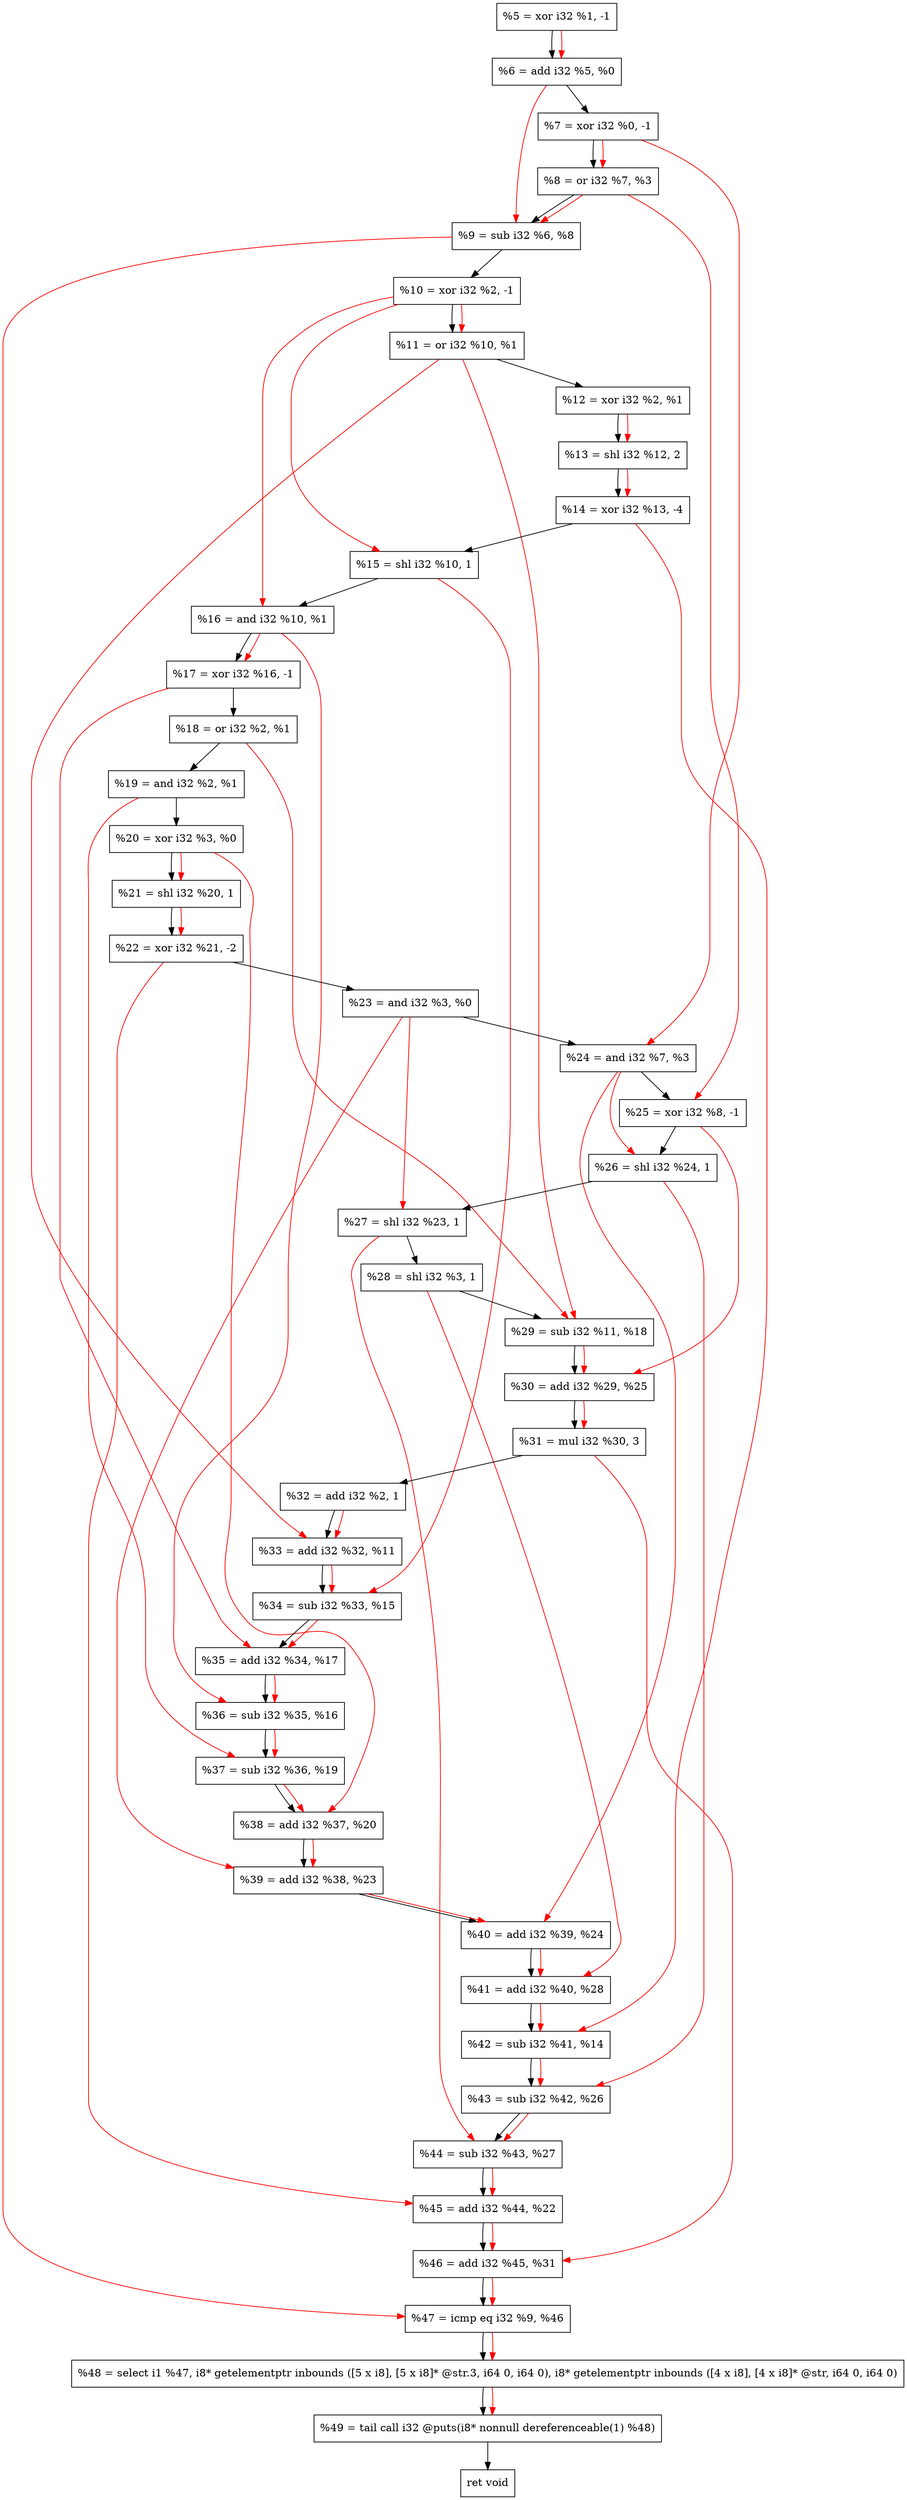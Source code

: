 digraph "DFG for'crackme' function" {
	Node0x22711b0[shape=record, label="  %5 = xor i32 %1, -1"];
	Node0x2271220[shape=record, label="  %6 = add i32 %5, %0"];
	Node0x2271290[shape=record, label="  %7 = xor i32 %0, -1"];
	Node0x2271300[shape=record, label="  %8 = or i32 %7, %3"];
	Node0x2271370[shape=record, label="  %9 = sub i32 %6, %8"];
	Node0x22713e0[shape=record, label="  %10 = xor i32 %2, -1"];
	Node0x2271450[shape=record, label="  %11 = or i32 %10, %1"];
	Node0x22714c0[shape=record, label="  %12 = xor i32 %2, %1"];
	Node0x2271560[shape=record, label="  %13 = shl i32 %12, 2"];
	Node0x2271600[shape=record, label="  %14 = xor i32 %13, -4"];
	Node0x22716a0[shape=record, label="  %15 = shl i32 %10, 1"];
	Node0x2271710[shape=record, label="  %16 = and i32 %10, %1"];
	Node0x2271780[shape=record, label="  %17 = xor i32 %16, -1"];
	Node0x22717f0[shape=record, label="  %18 = or i32 %2, %1"];
	Node0x2271860[shape=record, label="  %19 = and i32 %2, %1"];
	Node0x22718d0[shape=record, label="  %20 = xor i32 %3, %0"];
	Node0x2271940[shape=record, label="  %21 = shl i32 %20, 1"];
	Node0x22719e0[shape=record, label="  %22 = xor i32 %21, -2"];
	Node0x2271a50[shape=record, label="  %23 = and i32 %3, %0"];
	Node0x2271ac0[shape=record, label="  %24 = and i32 %7, %3"];
	Node0x2271b30[shape=record, label="  %25 = xor i32 %8, -1"];
	Node0x2271ba0[shape=record, label="  %26 = shl i32 %24, 1"];
	Node0x2271c10[shape=record, label="  %27 = shl i32 %23, 1"];
	Node0x2271c80[shape=record, label="  %28 = shl i32 %3, 1"];
	Node0x2271cf0[shape=record, label="  %29 = sub i32 %11, %18"];
	Node0x2271d60[shape=record, label="  %30 = add i32 %29, %25"];
	Node0x2271e00[shape=record, label="  %31 = mul i32 %30, 3"];
	Node0x2271e70[shape=record, label="  %32 = add i32 %2, 1"];
	Node0x22720f0[shape=record, label="  %33 = add i32 %32, %11"];
	Node0x2272160[shape=record, label="  %34 = sub i32 %33, %15"];
	Node0x22721d0[shape=record, label="  %35 = add i32 %34, %17"];
	Node0x2272240[shape=record, label="  %36 = sub i32 %35, %16"];
	Node0x22722b0[shape=record, label="  %37 = sub i32 %36, %19"];
	Node0x2272320[shape=record, label="  %38 = add i32 %37, %20"];
	Node0x2272390[shape=record, label="  %39 = add i32 %38, %23"];
	Node0x2272400[shape=record, label="  %40 = add i32 %39, %24"];
	Node0x2272470[shape=record, label="  %41 = add i32 %40, %28"];
	Node0x22724e0[shape=record, label="  %42 = sub i32 %41, %14"];
	Node0x2272550[shape=record, label="  %43 = sub i32 %42, %26"];
	Node0x22725c0[shape=record, label="  %44 = sub i32 %43, %27"];
	Node0x2272630[shape=record, label="  %45 = add i32 %44, %22"];
	Node0x22726a0[shape=record, label="  %46 = add i32 %45, %31"];
	Node0x2272710[shape=record, label="  %47 = icmp eq i32 %9, %46"];
	Node0x2211268[shape=record, label="  %48 = select i1 %47, i8* getelementptr inbounds ([5 x i8], [5 x i8]* @str.3, i64 0, i64 0), i8* getelementptr inbounds ([4 x i8], [4 x i8]* @str, i64 0, i64 0)"];
	Node0x2272bb0[shape=record, label="  %49 = tail call i32 @puts(i8* nonnull dereferenceable(1) %48)"];
	Node0x2272c00[shape=record, label="  ret void"];
	Node0x22711b0 -> Node0x2271220;
	Node0x2271220 -> Node0x2271290;
	Node0x2271290 -> Node0x2271300;
	Node0x2271300 -> Node0x2271370;
	Node0x2271370 -> Node0x22713e0;
	Node0x22713e0 -> Node0x2271450;
	Node0x2271450 -> Node0x22714c0;
	Node0x22714c0 -> Node0x2271560;
	Node0x2271560 -> Node0x2271600;
	Node0x2271600 -> Node0x22716a0;
	Node0x22716a0 -> Node0x2271710;
	Node0x2271710 -> Node0x2271780;
	Node0x2271780 -> Node0x22717f0;
	Node0x22717f0 -> Node0x2271860;
	Node0x2271860 -> Node0x22718d0;
	Node0x22718d0 -> Node0x2271940;
	Node0x2271940 -> Node0x22719e0;
	Node0x22719e0 -> Node0x2271a50;
	Node0x2271a50 -> Node0x2271ac0;
	Node0x2271ac0 -> Node0x2271b30;
	Node0x2271b30 -> Node0x2271ba0;
	Node0x2271ba0 -> Node0x2271c10;
	Node0x2271c10 -> Node0x2271c80;
	Node0x2271c80 -> Node0x2271cf0;
	Node0x2271cf0 -> Node0x2271d60;
	Node0x2271d60 -> Node0x2271e00;
	Node0x2271e00 -> Node0x2271e70;
	Node0x2271e70 -> Node0x22720f0;
	Node0x22720f0 -> Node0x2272160;
	Node0x2272160 -> Node0x22721d0;
	Node0x22721d0 -> Node0x2272240;
	Node0x2272240 -> Node0x22722b0;
	Node0x22722b0 -> Node0x2272320;
	Node0x2272320 -> Node0x2272390;
	Node0x2272390 -> Node0x2272400;
	Node0x2272400 -> Node0x2272470;
	Node0x2272470 -> Node0x22724e0;
	Node0x22724e0 -> Node0x2272550;
	Node0x2272550 -> Node0x22725c0;
	Node0x22725c0 -> Node0x2272630;
	Node0x2272630 -> Node0x22726a0;
	Node0x22726a0 -> Node0x2272710;
	Node0x2272710 -> Node0x2211268;
	Node0x2211268 -> Node0x2272bb0;
	Node0x2272bb0 -> Node0x2272c00;
edge [color=red]
	Node0x22711b0 -> Node0x2271220;
	Node0x2271290 -> Node0x2271300;
	Node0x2271220 -> Node0x2271370;
	Node0x2271300 -> Node0x2271370;
	Node0x22713e0 -> Node0x2271450;
	Node0x22714c0 -> Node0x2271560;
	Node0x2271560 -> Node0x2271600;
	Node0x22713e0 -> Node0x22716a0;
	Node0x22713e0 -> Node0x2271710;
	Node0x2271710 -> Node0x2271780;
	Node0x22718d0 -> Node0x2271940;
	Node0x2271940 -> Node0x22719e0;
	Node0x2271290 -> Node0x2271ac0;
	Node0x2271300 -> Node0x2271b30;
	Node0x2271ac0 -> Node0x2271ba0;
	Node0x2271a50 -> Node0x2271c10;
	Node0x2271450 -> Node0x2271cf0;
	Node0x22717f0 -> Node0x2271cf0;
	Node0x2271cf0 -> Node0x2271d60;
	Node0x2271b30 -> Node0x2271d60;
	Node0x2271d60 -> Node0x2271e00;
	Node0x2271e70 -> Node0x22720f0;
	Node0x2271450 -> Node0x22720f0;
	Node0x22720f0 -> Node0x2272160;
	Node0x22716a0 -> Node0x2272160;
	Node0x2272160 -> Node0x22721d0;
	Node0x2271780 -> Node0x22721d0;
	Node0x22721d0 -> Node0x2272240;
	Node0x2271710 -> Node0x2272240;
	Node0x2272240 -> Node0x22722b0;
	Node0x2271860 -> Node0x22722b0;
	Node0x22722b0 -> Node0x2272320;
	Node0x22718d0 -> Node0x2272320;
	Node0x2272320 -> Node0x2272390;
	Node0x2271a50 -> Node0x2272390;
	Node0x2272390 -> Node0x2272400;
	Node0x2271ac0 -> Node0x2272400;
	Node0x2272400 -> Node0x2272470;
	Node0x2271c80 -> Node0x2272470;
	Node0x2272470 -> Node0x22724e0;
	Node0x2271600 -> Node0x22724e0;
	Node0x22724e0 -> Node0x2272550;
	Node0x2271ba0 -> Node0x2272550;
	Node0x2272550 -> Node0x22725c0;
	Node0x2271c10 -> Node0x22725c0;
	Node0x22725c0 -> Node0x2272630;
	Node0x22719e0 -> Node0x2272630;
	Node0x2272630 -> Node0x22726a0;
	Node0x2271e00 -> Node0x22726a0;
	Node0x2271370 -> Node0x2272710;
	Node0x22726a0 -> Node0x2272710;
	Node0x2272710 -> Node0x2211268;
	Node0x2211268 -> Node0x2272bb0;
}
